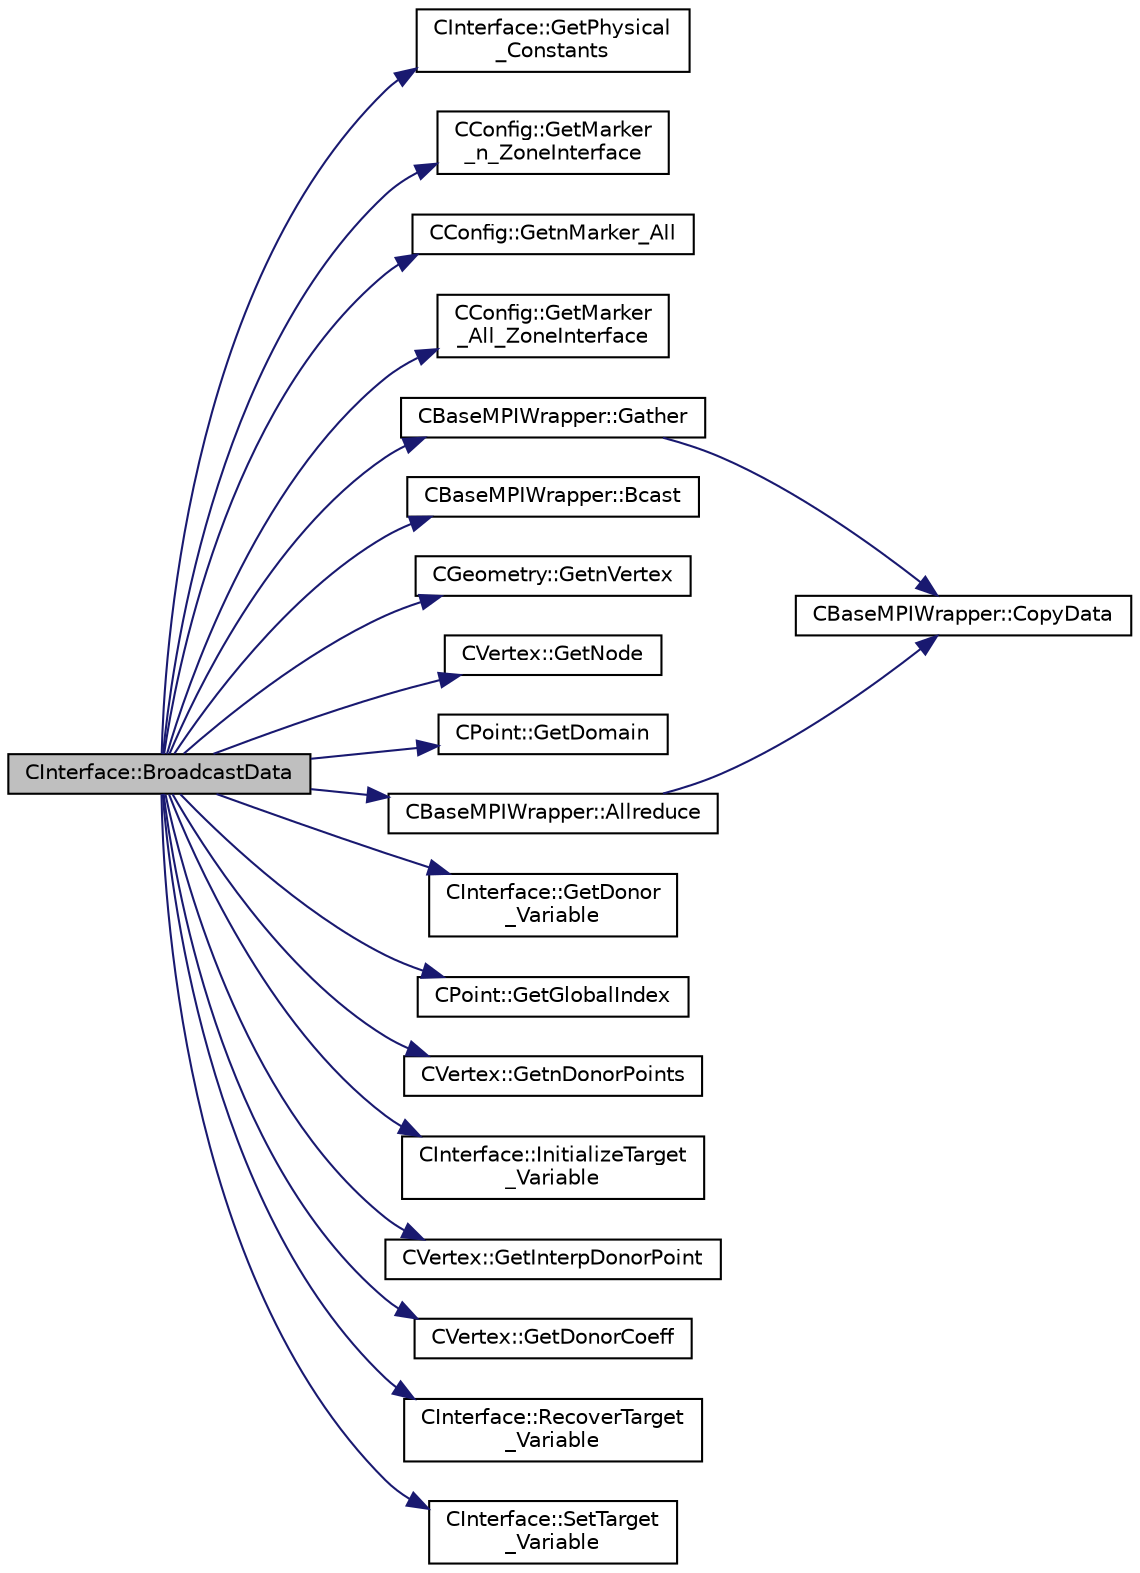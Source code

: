 digraph "CInterface::BroadcastData"
{
  edge [fontname="Helvetica",fontsize="10",labelfontname="Helvetica",labelfontsize="10"];
  node [fontname="Helvetica",fontsize="10",shape=record];
  rankdir="LR";
  Node21 [label="CInterface::BroadcastData",height=0.2,width=0.4,color="black", fillcolor="grey75", style="filled", fontcolor="black"];
  Node21 -> Node22 [color="midnightblue",fontsize="10",style="solid",fontname="Helvetica"];
  Node22 [label="CInterface::GetPhysical\l_Constants",height=0.2,width=0.4,color="black", fillcolor="white", style="filled",URL="$class_c_interface.html#a50bb027c9818cd7dd284fff12be37984",tooltip="A virtual member. "];
  Node21 -> Node23 [color="midnightblue",fontsize="10",style="solid",fontname="Helvetica"];
  Node23 [label="CConfig::GetMarker\l_n_ZoneInterface",height=0.2,width=0.4,color="black", fillcolor="white", style="filled",URL="$class_c_config.html#a87063c04f8713d8fc46dfcedb6adef34",tooltip="Get the number of FSI interface markers val_marker. "];
  Node21 -> Node24 [color="midnightblue",fontsize="10",style="solid",fontname="Helvetica"];
  Node24 [label="CConfig::GetnMarker_All",height=0.2,width=0.4,color="black", fillcolor="white", style="filled",URL="$class_c_config.html#a300c4884edfc0c2acf395036439004f4",tooltip="Get the total number of boundary markers including send/receive domains. "];
  Node21 -> Node25 [color="midnightblue",fontsize="10",style="solid",fontname="Helvetica"];
  Node25 [label="CConfig::GetMarker\l_All_ZoneInterface",height=0.2,width=0.4,color="black", fillcolor="white", style="filled",URL="$class_c_config.html#ad7e1b2f0ee9749cc62c5394ae761ae0e",tooltip="Get the FSI interface information for a marker val_marker. "];
  Node21 -> Node26 [color="midnightblue",fontsize="10",style="solid",fontname="Helvetica"];
  Node26 [label="CBaseMPIWrapper::Gather",height=0.2,width=0.4,color="black", fillcolor="white", style="filled",URL="$class_c_base_m_p_i_wrapper.html#a39e59958c13f7fefc74062ba2ff149f1"];
  Node26 -> Node27 [color="midnightblue",fontsize="10",style="solid",fontname="Helvetica"];
  Node27 [label="CBaseMPIWrapper::CopyData",height=0.2,width=0.4,color="black", fillcolor="white", style="filled",URL="$class_c_base_m_p_i_wrapper.html#a4725cc1dd65b161b483e812a538a5e36"];
  Node21 -> Node28 [color="midnightblue",fontsize="10",style="solid",fontname="Helvetica"];
  Node28 [label="CBaseMPIWrapper::Bcast",height=0.2,width=0.4,color="black", fillcolor="white", style="filled",URL="$class_c_base_m_p_i_wrapper.html#ae816a2f124ea5ae95337418462514df5"];
  Node21 -> Node29 [color="midnightblue",fontsize="10",style="solid",fontname="Helvetica"];
  Node29 [label="CGeometry::GetnVertex",height=0.2,width=0.4,color="black", fillcolor="white", style="filled",URL="$class_c_geometry.html#a55427e474834af1941e13750b17975be",tooltip="Get number of vertices. "];
  Node21 -> Node30 [color="midnightblue",fontsize="10",style="solid",fontname="Helvetica"];
  Node30 [label="CVertex::GetNode",height=0.2,width=0.4,color="black", fillcolor="white", style="filled",URL="$class_c_vertex.html#a95c513bf927464157ed96b6c79779a1f",tooltip="Get the node of the vertex. "];
  Node21 -> Node31 [color="midnightblue",fontsize="10",style="solid",fontname="Helvetica"];
  Node31 [label="CPoint::GetDomain",height=0.2,width=0.4,color="black", fillcolor="white", style="filled",URL="$class_c_point.html#a1d7e22a60d4cfef356af1cba2bab3e55",tooltip="For parallel computation, its indicates if a point must be computed or not. "];
  Node21 -> Node32 [color="midnightblue",fontsize="10",style="solid",fontname="Helvetica"];
  Node32 [label="CBaseMPIWrapper::Allreduce",height=0.2,width=0.4,color="black", fillcolor="white", style="filled",URL="$class_c_base_m_p_i_wrapper.html#a637b6fd917a8ca91ce748ba88e0d66b6"];
  Node32 -> Node27 [color="midnightblue",fontsize="10",style="solid",fontname="Helvetica"];
  Node21 -> Node33 [color="midnightblue",fontsize="10",style="solid",fontname="Helvetica"];
  Node33 [label="CInterface::GetDonor\l_Variable",height=0.2,width=0.4,color="black", fillcolor="white", style="filled",URL="$class_c_interface.html#ada6a42fa4745639309900d7ad709b9b4",tooltip="A virtual member. "];
  Node21 -> Node34 [color="midnightblue",fontsize="10",style="solid",fontname="Helvetica"];
  Node34 [label="CPoint::GetGlobalIndex",height=0.2,width=0.4,color="black", fillcolor="white", style="filled",URL="$class_c_point.html#ab546170a5a03ef210a75fc5531910050",tooltip="Get the global index in a parallel computation. "];
  Node21 -> Node35 [color="midnightblue",fontsize="10",style="solid",fontname="Helvetica"];
  Node35 [label="CVertex::GetnDonorPoints",height=0.2,width=0.4,color="black", fillcolor="white", style="filled",URL="$class_c_vertex.html#a58814b9ff753b7f56e073c07ed0eb9d7",tooltip="Return the value of nDonor_Points. "];
  Node21 -> Node36 [color="midnightblue",fontsize="10",style="solid",fontname="Helvetica"];
  Node36 [label="CInterface::InitializeTarget\l_Variable",height=0.2,width=0.4,color="black", fillcolor="white", style="filled",URL="$class_c_interface.html#a2bc05852139b6a3301ee8530887b223e",tooltip="Initializes the target variable. "];
  Node21 -> Node37 [color="midnightblue",fontsize="10",style="solid",fontname="Helvetica"];
  Node37 [label="CVertex::GetInterpDonorPoint",height=0.2,width=0.4,color="black", fillcolor="white", style="filled",URL="$class_c_vertex.html#abba7777cdf00b9c7e8f30abff5047a7d",tooltip="Get the value of the donor point of a vertex (for interpolation). "];
  Node21 -> Node38 [color="midnightblue",fontsize="10",style="solid",fontname="Helvetica"];
  Node38 [label="CVertex::GetDonorCoeff",height=0.2,width=0.4,color="black", fillcolor="white", style="filled",URL="$class_c_vertex.html#ad34df54a614287bcd78cc2a13e6ff410",tooltip="Get the coefficient value of a donor point. "];
  Node21 -> Node39 [color="midnightblue",fontsize="10",style="solid",fontname="Helvetica"];
  Node39 [label="CInterface::RecoverTarget\l_Variable",height=0.2,width=0.4,color="black", fillcolor="white", style="filled",URL="$class_c_interface.html#a1cc208e7c5a8450ae45b0cc1c25c59cf",tooltip="Recovers the target variable from the buffer of su2doubles that was broadcasted. "];
  Node21 -> Node40 [color="midnightblue",fontsize="10",style="solid",fontname="Helvetica"];
  Node40 [label="CInterface::SetTarget\l_Variable",height=0.2,width=0.4,color="black", fillcolor="white", style="filled",URL="$class_c_interface.html#a6f50a839dadc10ccfa9dad5d199c8fa7",tooltip="A virtual member. "];
}
